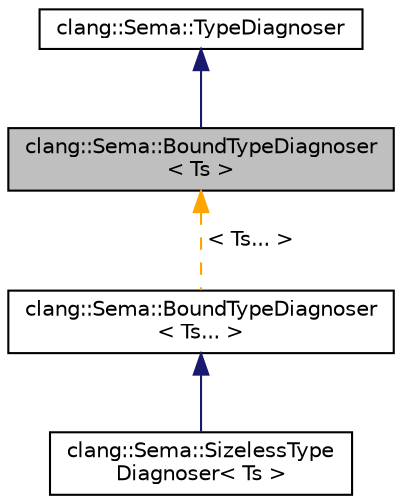 digraph "clang::Sema::BoundTypeDiagnoser&lt; Ts &gt;"
{
 // LATEX_PDF_SIZE
  bgcolor="transparent";
  edge [fontname="Helvetica",fontsize="10",labelfontname="Helvetica",labelfontsize="10"];
  node [fontname="Helvetica",fontsize="10",shape=record];
  Node1 [label="clang::Sema::BoundTypeDiagnoser\l\< Ts \>",height=0.2,width=0.4,color="black", fillcolor="grey75", style="filled", fontcolor="black",tooltip=" "];
  Node2 -> Node1 [dir="back",color="midnightblue",fontsize="10",style="solid",fontname="Helvetica"];
  Node2 [label="clang::Sema::TypeDiagnoser",height=0.2,width=0.4,color="black",URL="$structclang_1_1Sema_1_1TypeDiagnoser.html",tooltip="Abstract class used to diagnose incomplete types."];
  Node1 -> Node3 [dir="back",color="orange",fontsize="10",style="dashed",label=" \< Ts... \>" ,fontname="Helvetica"];
  Node3 [label="clang::Sema::BoundTypeDiagnoser\l\< Ts... \>",height=0.2,width=0.4,color="black",URL="$classclang_1_1Sema_1_1BoundTypeDiagnoser.html",tooltip=" "];
  Node3 -> Node4 [dir="back",color="midnightblue",fontsize="10",style="solid",fontname="Helvetica"];
  Node4 [label="clang::Sema::SizelessType\lDiagnoser\< Ts \>",height=0.2,width=0.4,color="black",URL="$classclang_1_1Sema_1_1SizelessTypeDiagnoser.html",tooltip="A derivative of BoundTypeDiagnoser for which the diagnostic's type parameter is preceded by a 0/1 enu..."];
}
